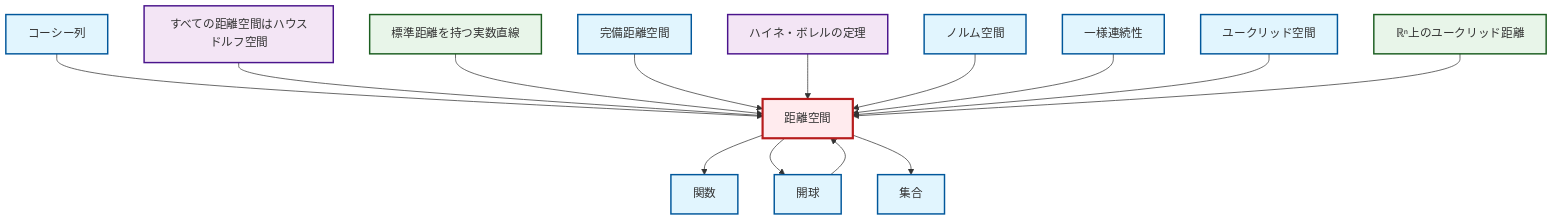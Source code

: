 graph TD
    classDef definition fill:#e1f5fe,stroke:#01579b,stroke-width:2px
    classDef theorem fill:#f3e5f5,stroke:#4a148c,stroke-width:2px
    classDef axiom fill:#fff3e0,stroke:#e65100,stroke-width:2px
    classDef example fill:#e8f5e9,stroke:#1b5e20,stroke-width:2px
    classDef current fill:#ffebee,stroke:#b71c1c,stroke-width:3px
    ex-euclidean-metric["ℝⁿ上のユークリッド距離"]:::example
    def-metric-space["距離空間"]:::definition
    def-normed-vector-space["ノルム空間"]:::definition
    def-complete-metric-space["完備距離空間"]:::definition
    def-cauchy-sequence["コーシー列"]:::definition
    def-function["関数"]:::definition
    def-set["集合"]:::definition
    ex-real-line-metric["標準距離を持つ実数直線"]:::example
    thm-metric-hausdorff["すべての距離空間はハウスドルフ空間"]:::theorem
    def-euclidean-space["ユークリッド空間"]:::definition
    thm-heine-borel["ハイネ・ボレルの定理"]:::theorem
    def-open-ball["開球"]:::definition
    def-uniform-continuity["一様連続性"]:::definition
    def-cauchy-sequence --> def-metric-space
    thm-metric-hausdorff --> def-metric-space
    ex-real-line-metric --> def-metric-space
    def-complete-metric-space --> def-metric-space
    def-metric-space --> def-function
    def-metric-space --> def-open-ball
    thm-heine-borel --> def-metric-space
    def-normed-vector-space --> def-metric-space
    def-uniform-continuity --> def-metric-space
    def-euclidean-space --> def-metric-space
    def-open-ball --> def-metric-space
    def-metric-space --> def-set
    ex-euclidean-metric --> def-metric-space
    class def-metric-space current